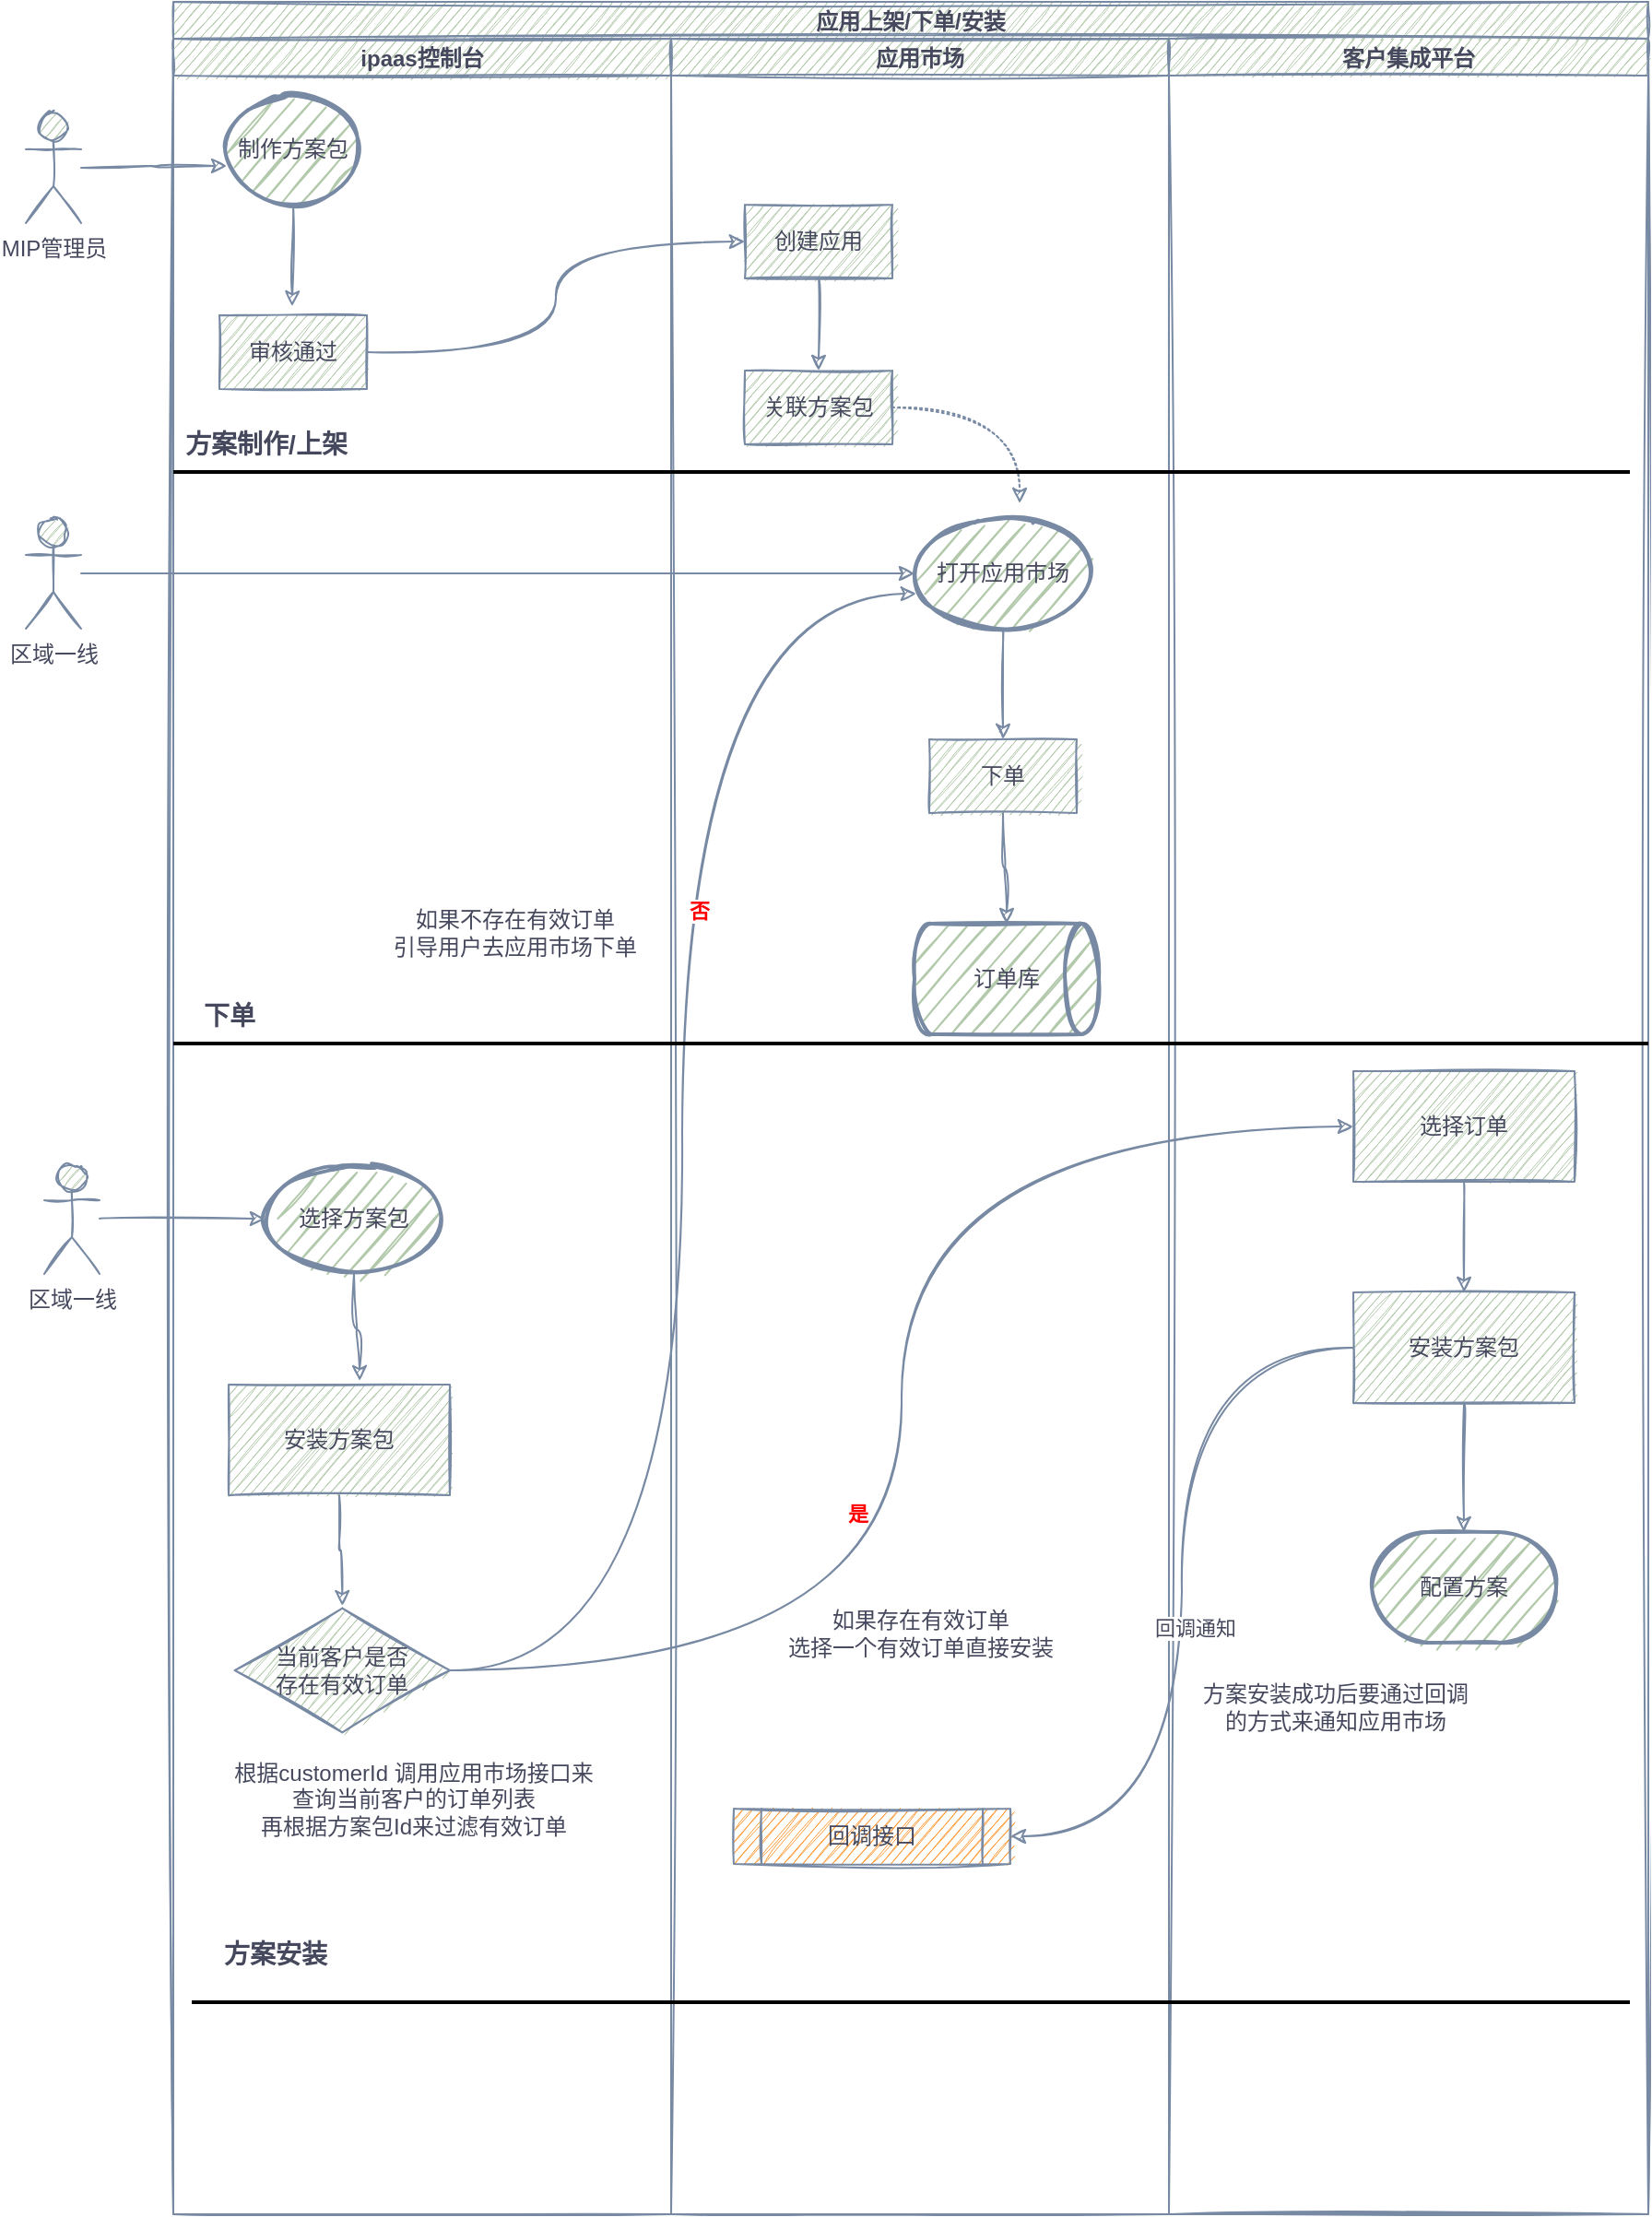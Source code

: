 <mxfile version="15.5.0" type="github">
  <diagram id="RkiMLek5d7CjkgDaNXFE" name="第 1 页">
    <mxGraphModel dx="1422" dy="833" grid="1" gridSize="10" guides="1" tooltips="1" connect="1" arrows="1" fold="1" page="1" pageScale="1" pageWidth="827" pageHeight="1169" math="0" shadow="0">
      <root>
        <mxCell id="0" />
        <mxCell id="1" parent="0" />
        <mxCell id="5Vf515EnHFLj8KpvHSAa-1" value="应用上架/下单/安装" style="swimlane;childLayout=stackLayout;resizeParent=1;resizeParentMax=0;startSize=20;sketch=1;fillColor=#B2C9AB;strokeColor=#788AA3;fontColor=#46495D;" vertex="1" parent="1">
          <mxGeometry x="110" y="120" width="800" height="1200" as="geometry" />
        </mxCell>
        <mxCell id="5Vf515EnHFLj8KpvHSAa-2" value="ipaas控制台" style="swimlane;startSize=20;sketch=1;fillColor=#B2C9AB;strokeColor=#788AA3;fontColor=#46495D;" vertex="1" parent="5Vf515EnHFLj8KpvHSAa-1">
          <mxGeometry y="20" width="270" height="1180" as="geometry" />
        </mxCell>
        <mxCell id="5Vf515EnHFLj8KpvHSAa-7" style="edgeStyle=orthogonalEdgeStyle;rounded=0;orthogonalLoop=1;jettySize=auto;html=1;entryX=0.493;entryY=-0.121;entryDx=0;entryDy=0;entryPerimeter=0;sketch=1;curved=1;strokeColor=#788AA3;fontColor=#46495D;" edge="1" parent="5Vf515EnHFLj8KpvHSAa-2" source="5Vf515EnHFLj8KpvHSAa-5" target="5Vf515EnHFLj8KpvHSAa-6">
          <mxGeometry relative="1" as="geometry" />
        </mxCell>
        <mxCell id="5Vf515EnHFLj8KpvHSAa-5" value="制作方案包" style="strokeWidth=2;html=1;shape=mxgraph.flowchart.start_2;whiteSpace=wrap;sketch=1;fillColor=#B2C9AB;strokeColor=#788AA3;fontColor=#46495D;" vertex="1" parent="5Vf515EnHFLj8KpvHSAa-2">
          <mxGeometry x="30" y="30" width="70" height="60" as="geometry" />
        </mxCell>
        <mxCell id="5Vf515EnHFLj8KpvHSAa-6" value="审核通过" style="whiteSpace=wrap;html=1;sketch=1;fillColor=#B2C9AB;strokeColor=#788AA3;fontColor=#46495D;" vertex="1" parent="5Vf515EnHFLj8KpvHSAa-2">
          <mxGeometry x="25" y="150" width="80" height="40" as="geometry" />
        </mxCell>
        <mxCell id="5Vf515EnHFLj8KpvHSAa-27" style="edgeStyle=orthogonalEdgeStyle;rounded=1;orthogonalLoop=1;jettySize=auto;html=1;entryX=0.592;entryY=-0.033;entryDx=0;entryDy=0;entryPerimeter=0;sketch=1;curved=1;strokeColor=#788AA3;fontColor=#46495D;" edge="1" parent="5Vf515EnHFLj8KpvHSAa-2" source="5Vf515EnHFLj8KpvHSAa-23" target="5Vf515EnHFLj8KpvHSAa-26">
          <mxGeometry relative="1" as="geometry" />
        </mxCell>
        <mxCell id="5Vf515EnHFLj8KpvHSAa-23" value="选择方案包" style="strokeWidth=2;html=1;shape=mxgraph.flowchart.start_1;whiteSpace=wrap;sketch=1;fillColor=#B2C9AB;strokeColor=#788AA3;fontColor=#46495D;" vertex="1" parent="5Vf515EnHFLj8KpvHSAa-2">
          <mxGeometry x="50" y="610" width="96" height="60" as="geometry" />
        </mxCell>
        <mxCell id="5Vf515EnHFLj8KpvHSAa-30" style="edgeStyle=orthogonalEdgeStyle;rounded=1;sketch=1;orthogonalLoop=1;jettySize=auto;html=1;curved=1;strokeColor=#788AA3;fontColor=#46495D;" edge="1" parent="5Vf515EnHFLj8KpvHSAa-2" source="5Vf515EnHFLj8KpvHSAa-26" target="5Vf515EnHFLj8KpvHSAa-28">
          <mxGeometry relative="1" as="geometry" />
        </mxCell>
        <mxCell id="5Vf515EnHFLj8KpvHSAa-26" value="安装方案包" style="whiteSpace=wrap;html=1;rounded=0;sketch=1;fillColor=#B2C9AB;strokeColor=#788AA3;fontColor=#46495D;" vertex="1" parent="5Vf515EnHFLj8KpvHSAa-2">
          <mxGeometry x="30" y="730" width="120" height="60" as="geometry" />
        </mxCell>
        <mxCell id="5Vf515EnHFLj8KpvHSAa-28" value="当前客户是否&lt;br&gt;存在有效订单" style="html=1;whiteSpace=wrap;aspect=fixed;shape=isoRectangle;rounded=0;sketch=1;fillColor=#B2C9AB;strokeColor=#788AA3;fontColor=#46495D;" vertex="1" parent="5Vf515EnHFLj8KpvHSAa-2">
          <mxGeometry x="33.33" y="850" width="116.67" height="70" as="geometry" />
        </mxCell>
        <mxCell id="5Vf515EnHFLj8KpvHSAa-43" value="如果不存在有效订单 &lt;br&gt;引导用户去应用市场下单" style="text;html=1;align=center;verticalAlign=middle;resizable=0;points=[];autosize=1;strokeColor=none;fillColor=none;fontColor=#46495D;" vertex="1" parent="5Vf515EnHFLj8KpvHSAa-2">
          <mxGeometry x="110" y="470" width="150" height="30" as="geometry" />
        </mxCell>
        <mxCell id="5Vf515EnHFLj8KpvHSAa-45" value="根据customerId 调用应用市场接口来&lt;br&gt;查询当前客户的订单列表&lt;br&gt;再根据方案包Id来过滤有效订单" style="text;html=1;align=center;verticalAlign=middle;resizable=0;points=[];autosize=1;strokeColor=none;fillColor=none;fontColor=#46495D;" vertex="1" parent="5Vf515EnHFLj8KpvHSAa-2">
          <mxGeometry x="25" y="930" width="210" height="50" as="geometry" />
        </mxCell>
        <mxCell id="5Vf515EnHFLj8KpvHSAa-58" value="&lt;span style=&quot;font-size: 14px&quot;&gt;&lt;b&gt;下单&lt;/b&gt;&lt;/span&gt;" style="text;html=1;align=center;verticalAlign=middle;resizable=0;points=[];autosize=1;strokeColor=none;fillColor=none;fontColor=#46495D;" vertex="1" parent="5Vf515EnHFLj8KpvHSAa-2">
          <mxGeometry x="10" y="520" width="40" height="20" as="geometry" />
        </mxCell>
        <mxCell id="5Vf515EnHFLj8KpvHSAa-59" value="&lt;span style=&quot;font-size: 14px&quot;&gt;&lt;b&gt;方案安装&lt;/b&gt;&lt;/span&gt;" style="text;html=1;align=center;verticalAlign=middle;resizable=0;points=[];autosize=1;strokeColor=none;fillColor=none;fontColor=#46495D;" vertex="1" parent="5Vf515EnHFLj8KpvHSAa-2">
          <mxGeometry x="20" y="1029" width="70" height="20" as="geometry" />
        </mxCell>
        <mxCell id="5Vf515EnHFLj8KpvHSAa-3" value="应用市场" style="swimlane;startSize=20;sketch=1;fillColor=#B2C9AB;strokeColor=#788AA3;fontColor=#46495D;" vertex="1" parent="5Vf515EnHFLj8KpvHSAa-1">
          <mxGeometry x="270" y="20" width="270" height="1180" as="geometry" />
        </mxCell>
        <mxCell id="5Vf515EnHFLj8KpvHSAa-11" style="edgeStyle=orthogonalEdgeStyle;rounded=0;orthogonalLoop=1;jettySize=auto;html=1;entryX=0.5;entryY=0;entryDx=0;entryDy=0;sketch=1;curved=1;strokeColor=#788AA3;fontColor=#46495D;" edge="1" parent="5Vf515EnHFLj8KpvHSAa-3" source="5Vf515EnHFLj8KpvHSAa-8" target="5Vf515EnHFLj8KpvHSAa-10">
          <mxGeometry relative="1" as="geometry" />
        </mxCell>
        <mxCell id="5Vf515EnHFLj8KpvHSAa-8" value="创建应用" style="whiteSpace=wrap;html=1;sketch=1;fillColor=#B2C9AB;strokeColor=#788AA3;fontColor=#46495D;" vertex="1" parent="5Vf515EnHFLj8KpvHSAa-3">
          <mxGeometry x="40" y="90" width="80" height="40" as="geometry" />
        </mxCell>
        <mxCell id="5Vf515EnHFLj8KpvHSAa-20" style="edgeStyle=orthogonalEdgeStyle;rounded=0;orthogonalLoop=1;jettySize=auto;html=1;entryX=0.594;entryY=-0.133;entryDx=0;entryDy=0;entryPerimeter=0;dashed=1;dashPattern=1 2;sketch=1;curved=1;strokeColor=#788AA3;fontColor=#46495D;" edge="1" parent="5Vf515EnHFLj8KpvHSAa-3" source="5Vf515EnHFLj8KpvHSAa-10" target="5Vf515EnHFLj8KpvHSAa-12">
          <mxGeometry relative="1" as="geometry" />
        </mxCell>
        <mxCell id="5Vf515EnHFLj8KpvHSAa-10" value="关联方案包" style="whiteSpace=wrap;html=1;sketch=1;fillColor=#B2C9AB;strokeColor=#788AA3;fontColor=#46495D;" vertex="1" parent="5Vf515EnHFLj8KpvHSAa-3">
          <mxGeometry x="40" y="180" width="80" height="40" as="geometry" />
        </mxCell>
        <mxCell id="5Vf515EnHFLj8KpvHSAa-19" style="edgeStyle=orthogonalEdgeStyle;rounded=0;orthogonalLoop=1;jettySize=auto;html=1;exitX=0.5;exitY=1;exitDx=0;exitDy=0;exitPerimeter=0;entryX=0.5;entryY=0;entryDx=0;entryDy=0;sketch=1;curved=1;strokeColor=#788AA3;fontColor=#46495D;" edge="1" parent="5Vf515EnHFLj8KpvHSAa-3" source="5Vf515EnHFLj8KpvHSAa-12" target="5Vf515EnHFLj8KpvHSAa-18">
          <mxGeometry relative="1" as="geometry" />
        </mxCell>
        <mxCell id="5Vf515EnHFLj8KpvHSAa-12" value="打开应用市场" style="strokeWidth=2;html=1;shape=mxgraph.flowchart.start_1;whiteSpace=wrap;sketch=1;fillColor=#B2C9AB;strokeColor=#788AA3;fontColor=#46495D;" vertex="1" parent="5Vf515EnHFLj8KpvHSAa-3">
          <mxGeometry x="132" y="260" width="96" height="60" as="geometry" />
        </mxCell>
        <mxCell id="5Vf515EnHFLj8KpvHSAa-22" style="edgeStyle=orthogonalEdgeStyle;rounded=1;orthogonalLoop=1;jettySize=auto;html=1;entryX=0.5;entryY=0;entryDx=0;entryDy=0;entryPerimeter=0;sketch=1;curved=1;strokeColor=#788AA3;fontColor=#46495D;" edge="1" parent="5Vf515EnHFLj8KpvHSAa-3" source="5Vf515EnHFLj8KpvHSAa-18" target="5Vf515EnHFLj8KpvHSAa-21">
          <mxGeometry relative="1" as="geometry" />
        </mxCell>
        <mxCell id="5Vf515EnHFLj8KpvHSAa-18" value="下单" style="whiteSpace=wrap;html=1;sketch=1;fillColor=#B2C9AB;strokeColor=#788AA3;fontColor=#46495D;" vertex="1" parent="5Vf515EnHFLj8KpvHSAa-3">
          <mxGeometry x="140" y="380" width="80" height="40" as="geometry" />
        </mxCell>
        <mxCell id="5Vf515EnHFLj8KpvHSAa-21" value="订单库" style="strokeWidth=2;html=1;shape=mxgraph.flowchart.direct_data;whiteSpace=wrap;rounded=0;sketch=1;fillColor=#B2C9AB;strokeColor=#788AA3;fontColor=#46495D;" vertex="1" parent="5Vf515EnHFLj8KpvHSAa-3">
          <mxGeometry x="132" y="480" width="100" height="60" as="geometry" />
        </mxCell>
        <mxCell id="5Vf515EnHFLj8KpvHSAa-44" value="如果存在有效订单&lt;br&gt;选择一个有效订单直接安装" style="text;html=1;align=center;verticalAlign=middle;resizable=0;points=[];autosize=1;strokeColor=none;fillColor=none;fontColor=#46495D;" vertex="1" parent="5Vf515EnHFLj8KpvHSAa-3">
          <mxGeometry x="55" y="850" width="160" height="30" as="geometry" />
        </mxCell>
        <mxCell id="5Vf515EnHFLj8KpvHSAa-49" value="回调接口" style="shape=process;whiteSpace=wrap;html=1;backgroundOutline=1;rounded=0;sketch=1;fontColor=#46495D;fillColor=#FF9933;strokeColor=#788AA3;" vertex="1" parent="5Vf515EnHFLj8KpvHSAa-3">
          <mxGeometry x="34" y="960" width="150" height="30" as="geometry" />
        </mxCell>
        <mxCell id="5Vf515EnHFLj8KpvHSAa-9" style="edgeStyle=orthogonalEdgeStyle;rounded=0;orthogonalLoop=1;jettySize=auto;html=1;entryX=0;entryY=0.5;entryDx=0;entryDy=0;sketch=1;curved=1;strokeColor=#788AA3;fontColor=#46495D;" edge="1" parent="5Vf515EnHFLj8KpvHSAa-1" source="5Vf515EnHFLj8KpvHSAa-6" target="5Vf515EnHFLj8KpvHSAa-8">
          <mxGeometry relative="1" as="geometry" />
        </mxCell>
        <mxCell id="5Vf515EnHFLj8KpvHSAa-31" style="edgeStyle=orthogonalEdgeStyle;rounded=1;sketch=1;orthogonalLoop=1;jettySize=auto;html=1;entryX=0.01;entryY=0.683;entryDx=0;entryDy=0;entryPerimeter=0;curved=1;strokeColor=#788AA3;fontColor=#46495D;" edge="1" parent="5Vf515EnHFLj8KpvHSAa-1" source="5Vf515EnHFLj8KpvHSAa-28" target="5Vf515EnHFLj8KpvHSAa-12">
          <mxGeometry relative="1" as="geometry" />
        </mxCell>
        <mxCell id="5Vf515EnHFLj8KpvHSAa-32" value="&lt;span&gt;&lt;font color=&quot;#ff0000&quot;&gt;否&lt;/font&gt;&lt;/span&gt;" style="edgeLabel;html=1;align=center;verticalAlign=middle;resizable=0;points=[];fontColor=#46495D;fontStyle=1" vertex="1" connectable="0" parent="5Vf515EnHFLj8KpvHSAa-31">
          <mxGeometry x="0.286" y="-9" relative="1" as="geometry">
            <mxPoint as="offset" />
          </mxGeometry>
        </mxCell>
        <mxCell id="5Vf515EnHFLj8KpvHSAa-4" value="客户集成平台" style="swimlane;startSize=20;sketch=1;fillColor=#B2C9AB;strokeColor=#788AA3;fontColor=#46495D;" vertex="1" parent="5Vf515EnHFLj8KpvHSAa-1">
          <mxGeometry x="540" y="20" width="260" height="1180" as="geometry" />
        </mxCell>
        <mxCell id="5Vf515EnHFLj8KpvHSAa-38" style="edgeStyle=orthogonalEdgeStyle;curved=1;rounded=1;sketch=1;orthogonalLoop=1;jettySize=auto;html=1;entryX=0.5;entryY=0;entryDx=0;entryDy=0;entryPerimeter=0;strokeColor=#788AA3;fontColor=#46495D;" edge="1" parent="5Vf515EnHFLj8KpvHSAa-4" source="5Vf515EnHFLj8KpvHSAa-36" target="5Vf515EnHFLj8KpvHSAa-37">
          <mxGeometry relative="1" as="geometry" />
        </mxCell>
        <mxCell id="5Vf515EnHFLj8KpvHSAa-36" value="安装方案包" style="whiteSpace=wrap;html=1;rounded=0;sketch=1;fillColor=#B2C9AB;strokeColor=#788AA3;fontColor=#46495D;" vertex="1" parent="5Vf515EnHFLj8KpvHSAa-4">
          <mxGeometry x="100" y="680" width="120" height="60" as="geometry" />
        </mxCell>
        <mxCell id="5Vf515EnHFLj8KpvHSAa-37" value="配置方案" style="strokeWidth=2;html=1;shape=mxgraph.flowchart.terminator;whiteSpace=wrap;rounded=0;sketch=1;fillColor=#B2C9AB;strokeColor=#788AA3;fontColor=#46495D;" vertex="1" parent="5Vf515EnHFLj8KpvHSAa-4">
          <mxGeometry x="110" y="810" width="100" height="60" as="geometry" />
        </mxCell>
        <mxCell id="5Vf515EnHFLj8KpvHSAa-41" style="edgeStyle=orthogonalEdgeStyle;curved=1;rounded=1;sketch=1;orthogonalLoop=1;jettySize=auto;html=1;entryX=0.5;entryY=0;entryDx=0;entryDy=0;strokeColor=#788AA3;fontColor=#46495D;" edge="1" parent="5Vf515EnHFLj8KpvHSAa-4" source="5Vf515EnHFLj8KpvHSAa-39" target="5Vf515EnHFLj8KpvHSAa-36">
          <mxGeometry relative="1" as="geometry" />
        </mxCell>
        <mxCell id="5Vf515EnHFLj8KpvHSAa-39" value="选择订单" style="whiteSpace=wrap;html=1;rounded=0;sketch=1;fillColor=#B2C9AB;strokeColor=#788AA3;fontColor=#46495D;" vertex="1" parent="5Vf515EnHFLj8KpvHSAa-4">
          <mxGeometry x="100" y="560" width="120" height="60" as="geometry" />
        </mxCell>
        <mxCell id="5Vf515EnHFLj8KpvHSAa-50" value="方案安装成功后要通过回调&lt;br&gt;的方式来通知应用市场" style="text;html=1;align=center;verticalAlign=middle;resizable=0;points=[];autosize=1;strokeColor=none;fillColor=none;fontColor=#46495D;" vertex="1" parent="5Vf515EnHFLj8KpvHSAa-4">
          <mxGeometry x="10" y="890" width="160" height="30" as="geometry" />
        </mxCell>
        <mxCell id="5Vf515EnHFLj8KpvHSAa-40" style="edgeStyle=orthogonalEdgeStyle;curved=1;rounded=1;sketch=1;orthogonalLoop=1;jettySize=auto;html=1;entryX=0;entryY=0.5;entryDx=0;entryDy=0;strokeColor=#788AA3;fontColor=#46495D;" edge="1" parent="5Vf515EnHFLj8KpvHSAa-1" source="5Vf515EnHFLj8KpvHSAa-28" target="5Vf515EnHFLj8KpvHSAa-39">
          <mxGeometry relative="1" as="geometry" />
        </mxCell>
        <mxCell id="5Vf515EnHFLj8KpvHSAa-42" value="&lt;b&gt;&lt;font color=&quot;#ff0000&quot;&gt;是&lt;/font&gt;&lt;/b&gt;" style="edgeLabel;html=1;align=center;verticalAlign=middle;resizable=0;points=[];fontColor=#46495D;" vertex="1" connectable="0" parent="5Vf515EnHFLj8KpvHSAa-40">
          <mxGeometry x="-0.158" y="24" relative="1" as="geometry">
            <mxPoint as="offset" />
          </mxGeometry>
        </mxCell>
        <mxCell id="5Vf515EnHFLj8KpvHSAa-47" style="edgeStyle=orthogonalEdgeStyle;curved=1;rounded=1;sketch=1;orthogonalLoop=1;jettySize=auto;html=1;fontColor=#46495D;entryX=1;entryY=0.5;entryDx=0;entryDy=0;strokeColor=#788AA3;" edge="1" parent="5Vf515EnHFLj8KpvHSAa-1" source="5Vf515EnHFLj8KpvHSAa-36" target="5Vf515EnHFLj8KpvHSAa-49">
          <mxGeometry relative="1" as="geometry">
            <mxPoint x="490" y="1020" as="targetPoint" />
          </mxGeometry>
        </mxCell>
        <mxCell id="5Vf515EnHFLj8KpvHSAa-48" value="回调通知" style="edgeLabel;html=1;align=center;verticalAlign=middle;resizable=0;points=[];fontColor=#46495D;" vertex="1" connectable="0" parent="5Vf515EnHFLj8KpvHSAa-47">
          <mxGeometry x="0.085" y="7" relative="1" as="geometry">
            <mxPoint as="offset" />
          </mxGeometry>
        </mxCell>
        <mxCell id="5Vf515EnHFLj8KpvHSAa-16" style="edgeStyle=orthogonalEdgeStyle;rounded=0;orthogonalLoop=1;jettySize=auto;html=1;entryX=0;entryY=0.5;entryDx=0;entryDy=0;entryPerimeter=0;sketch=1;curved=1;strokeColor=#788AA3;fontColor=#46495D;" edge="1" parent="1" source="5Vf515EnHFLj8KpvHSAa-13" target="5Vf515EnHFLj8KpvHSAa-12">
          <mxGeometry relative="1" as="geometry" />
        </mxCell>
        <mxCell id="5Vf515EnHFLj8KpvHSAa-13" value="区域一线" style="shape=umlActor;verticalLabelPosition=bottom;verticalAlign=top;html=1;sketch=1;fillColor=#B2C9AB;strokeColor=#788AA3;fontColor=#46495D;" vertex="1" parent="1">
          <mxGeometry x="30" y="400" width="30" height="60" as="geometry" />
        </mxCell>
        <mxCell id="5Vf515EnHFLj8KpvHSAa-15" style="edgeStyle=orthogonalEdgeStyle;rounded=0;orthogonalLoop=1;jettySize=auto;html=1;entryX=-0.014;entryY=0.65;entryDx=0;entryDy=0;entryPerimeter=0;sketch=1;curved=1;strokeColor=#788AA3;fontColor=#46495D;" edge="1" parent="1" source="5Vf515EnHFLj8KpvHSAa-14" target="5Vf515EnHFLj8KpvHSAa-5">
          <mxGeometry relative="1" as="geometry" />
        </mxCell>
        <mxCell id="5Vf515EnHFLj8KpvHSAa-14" value="MIP管理员" style="shape=umlActor;verticalLabelPosition=bottom;verticalAlign=top;html=1;sketch=1;fillColor=#B2C9AB;strokeColor=#788AA3;fontColor=#46495D;" vertex="1" parent="1">
          <mxGeometry x="30" y="180" width="30" height="60" as="geometry" />
        </mxCell>
        <mxCell id="5Vf515EnHFLj8KpvHSAa-25" style="edgeStyle=orthogonalEdgeStyle;rounded=1;orthogonalLoop=1;jettySize=auto;html=1;entryX=0;entryY=0.5;entryDx=0;entryDy=0;entryPerimeter=0;sketch=1;curved=1;strokeColor=#788AA3;fontColor=#46495D;" edge="1" parent="1" source="5Vf515EnHFLj8KpvHSAa-24" target="5Vf515EnHFLj8KpvHSAa-23">
          <mxGeometry relative="1" as="geometry" />
        </mxCell>
        <mxCell id="5Vf515EnHFLj8KpvHSAa-24" value="区域一线" style="shape=umlActor;verticalLabelPosition=bottom;verticalAlign=top;html=1;sketch=1;fillColor=#B2C9AB;strokeColor=#788AA3;fontColor=#46495D;" vertex="1" parent="1">
          <mxGeometry x="40" y="750" width="30" height="60" as="geometry" />
        </mxCell>
        <mxCell id="5Vf515EnHFLj8KpvHSAa-54" value="" style="line;strokeWidth=2;html=1;rounded=0;sketch=0;fontColor=#46495D;fillColor=#FF9933;" vertex="1" parent="1">
          <mxGeometry x="110" y="370" width="790" height="10" as="geometry" />
        </mxCell>
        <mxCell id="5Vf515EnHFLj8KpvHSAa-55" value="" style="line;strokeWidth=2;html=1;rounded=0;sketch=0;fontColor=#46495D;fillColor=#FF9933;" vertex="1" parent="1">
          <mxGeometry x="110" y="680" width="800" height="10" as="geometry" />
        </mxCell>
        <mxCell id="5Vf515EnHFLj8KpvHSAa-56" value="" style="line;strokeWidth=2;html=1;rounded=0;sketch=0;fontColor=#46495D;fillColor=#FF9933;" vertex="1" parent="1">
          <mxGeometry x="120" y="1200" width="780" height="10" as="geometry" />
        </mxCell>
        <mxCell id="5Vf515EnHFLj8KpvHSAa-57" value="&lt;b&gt;&lt;font style=&quot;font-size: 14px&quot;&gt;方案制作/上架&lt;/font&gt;&lt;/b&gt;" style="text;html=1;align=center;verticalAlign=middle;resizable=0;points=[];autosize=1;strokeColor=none;fillColor=none;fontColor=#46495D;" vertex="1" parent="1">
          <mxGeometry x="110" y="350" width="100" height="20" as="geometry" />
        </mxCell>
      </root>
    </mxGraphModel>
  </diagram>
</mxfile>
